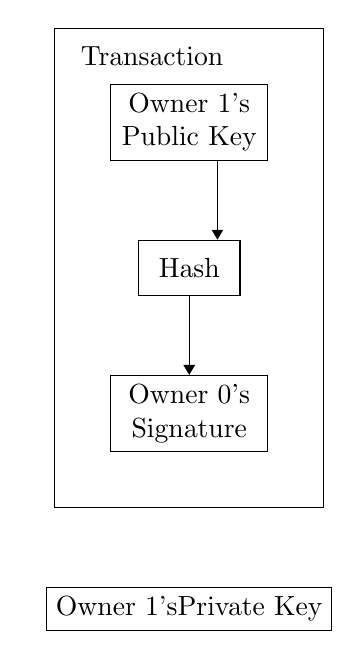 \usetikzlibrary{
    arrows.meta,% [>=Triangle]
    fit,        % [fit=...]
    positioning % [right=of ...]
}

\tikzset{box/.style={draw, minimum size=2em, text width=3em, text centered},
    container/.style={draw, inner sep=20pt}
}

\begin{tikzpicture}[>=Triangle]
\node (PubKey1) [box, text width=5em] {Owner 1's \\ Public Key};
\node (Hash1) [below=of PubKey1][box] {Hash};
\node (Sig0) [below=of Hash1][box, text width=5em] {Owner 0's \\ Signature};
\draw [->] (Hash1) -- (Sig0);
\draw [->] (Hash1.45 |- PubKey1.south) -- (Hash1.45);
\node (Tx1) [fit=(PubKey1)(Hash1)(Sig0)][container, label={[shift={(15ex,-4ex)}]north west:Transaction}]{};

\node (PrivKey1) [below=of Tx1] [draw] {Owner 1's \\ Private Key};
\end{tikzpicture}